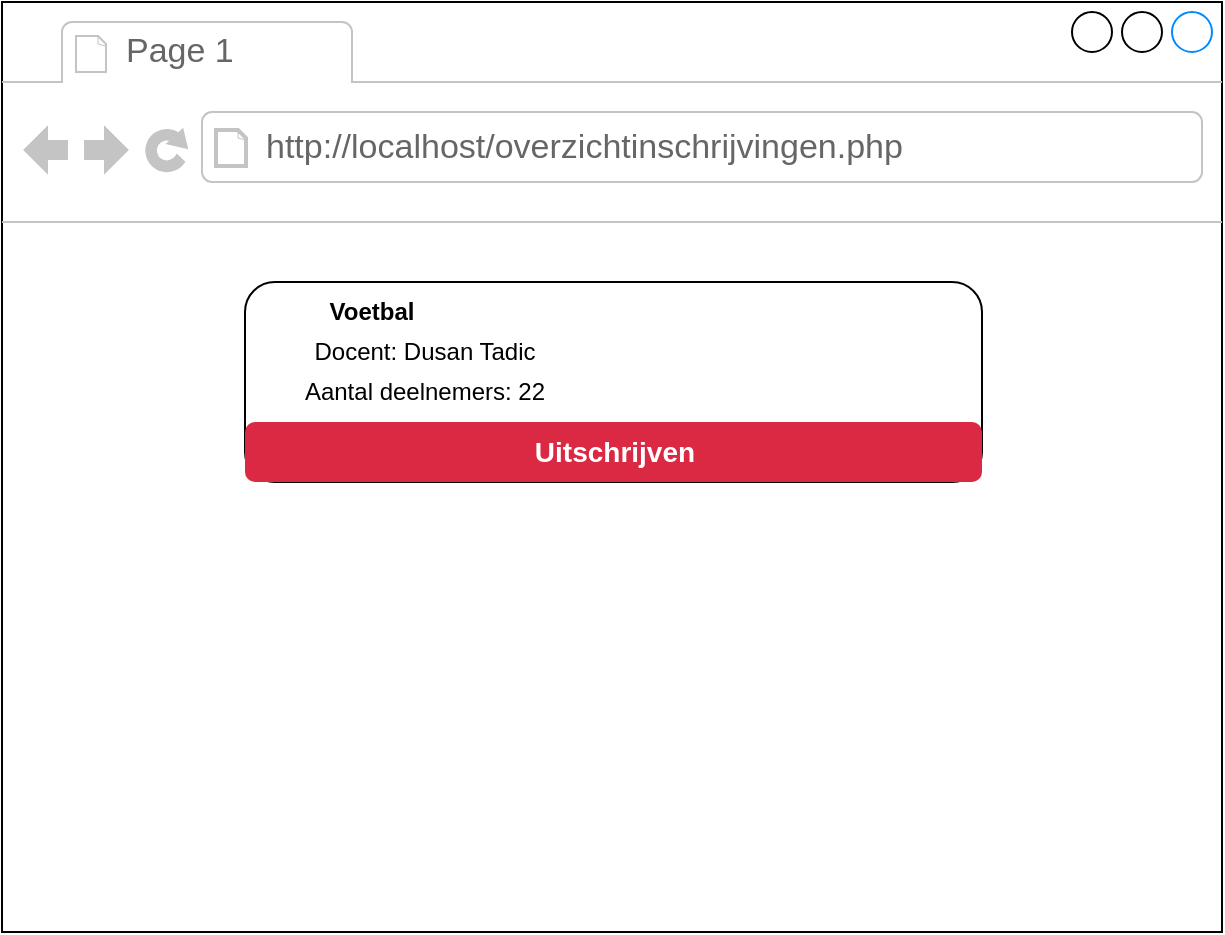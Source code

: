 <mxfile version="16.4.0" type="device"><diagram id="kXJwTECeh2mBD3e_SP11" name="Page-1"><mxGraphModel dx="1422" dy="857" grid="1" gridSize="10" guides="1" tooltips="1" connect="1" arrows="1" fold="1" page="1" pageScale="1" pageWidth="850" pageHeight="1100" math="0" shadow="0"><root><mxCell id="0"/><mxCell id="1" parent="0"/><mxCell id="DWK3QNtkQKk4ZqJPbPPp-8" value="" style="strokeWidth=1;shadow=0;dashed=0;align=center;html=1;shape=mxgraph.mockup.containers.browserWindow;rSize=0;strokeColor2=#008cff;strokeColor3=#c4c4c4;mainText=,;recursiveResize=0;" parent="1" vertex="1"><mxGeometry x="130" y="110" width="610" height="465" as="geometry"/></mxCell><mxCell id="DWK3QNtkQKk4ZqJPbPPp-9" value="Page 1" style="strokeWidth=1;shadow=0;dashed=0;align=center;html=1;shape=mxgraph.mockup.containers.anchor;fontSize=17;fontColor=#666666;align=left;" parent="DWK3QNtkQKk4ZqJPbPPp-8" vertex="1"><mxGeometry x="60" y="12" width="110" height="26" as="geometry"/></mxCell><mxCell id="DWK3QNtkQKk4ZqJPbPPp-10" value="http://localhost/overzichtinschrijvingen.php" style="strokeWidth=1;shadow=0;dashed=0;align=center;html=1;shape=mxgraph.mockup.containers.anchor;rSize=0;fontSize=17;fontColor=#666666;align=left;" parent="DWK3QNtkQKk4ZqJPbPPp-8" vertex="1"><mxGeometry x="130" y="60" width="250" height="26" as="geometry"/></mxCell><mxCell id="aarZSoTj-gUU0rMy3paj-2" value="" style="rounded=1;whiteSpace=wrap;html=1;" vertex="1" parent="DWK3QNtkQKk4ZqJPbPPp-8"><mxGeometry x="121.5" y="140" width="368.5" height="100" as="geometry"/></mxCell><mxCell id="aarZSoTj-gUU0rMy3paj-10" value="&lt;b&gt;Voetbal&lt;/b&gt;" style="text;html=1;strokeColor=none;fillColor=none;align=center;verticalAlign=middle;whiteSpace=wrap;rounded=0;fontSize=12;fontColor=#000000;" vertex="1" parent="DWK3QNtkQKk4ZqJPbPPp-8"><mxGeometry x="130" y="140" width="110" height="30" as="geometry"/></mxCell><mxCell id="aarZSoTj-gUU0rMy3paj-11" value="Docent: Dusan Tadic" style="text;html=1;strokeColor=none;fillColor=none;align=center;verticalAlign=middle;whiteSpace=wrap;rounded=0;fontSize=12;fontColor=#000000;" vertex="1" parent="DWK3QNtkQKk4ZqJPbPPp-8"><mxGeometry x="140" y="160" width="143" height="30" as="geometry"/></mxCell><mxCell id="aarZSoTj-gUU0rMy3paj-12" value="Aantal deelnemers: 22" style="text;html=1;strokeColor=none;fillColor=none;align=center;verticalAlign=middle;whiteSpace=wrap;rounded=0;fontSize=12;fontColor=#000000;" vertex="1" parent="DWK3QNtkQKk4ZqJPbPPp-8"><mxGeometry x="140" y="180" width="143" height="30" as="geometry"/></mxCell><mxCell id="aarZSoTj-gUU0rMy3paj-23" value="Uitschrijven" style="html=1;shadow=0;dashed=0;shape=mxgraph.bootstrap.rrect;rSize=5;strokeColor=none;strokeWidth=1;fillColor=#DB2843;fontColor=#FFFFFF;whiteSpace=wrap;align=center;verticalAlign=middle;spacingLeft=0;fontStyle=1;fontSize=14;spacing=5;" vertex="1" parent="DWK3QNtkQKk4ZqJPbPPp-8"><mxGeometry x="121.5" y="210" width="368.5" height="30" as="geometry"/></mxCell></root></mxGraphModel></diagram></mxfile>